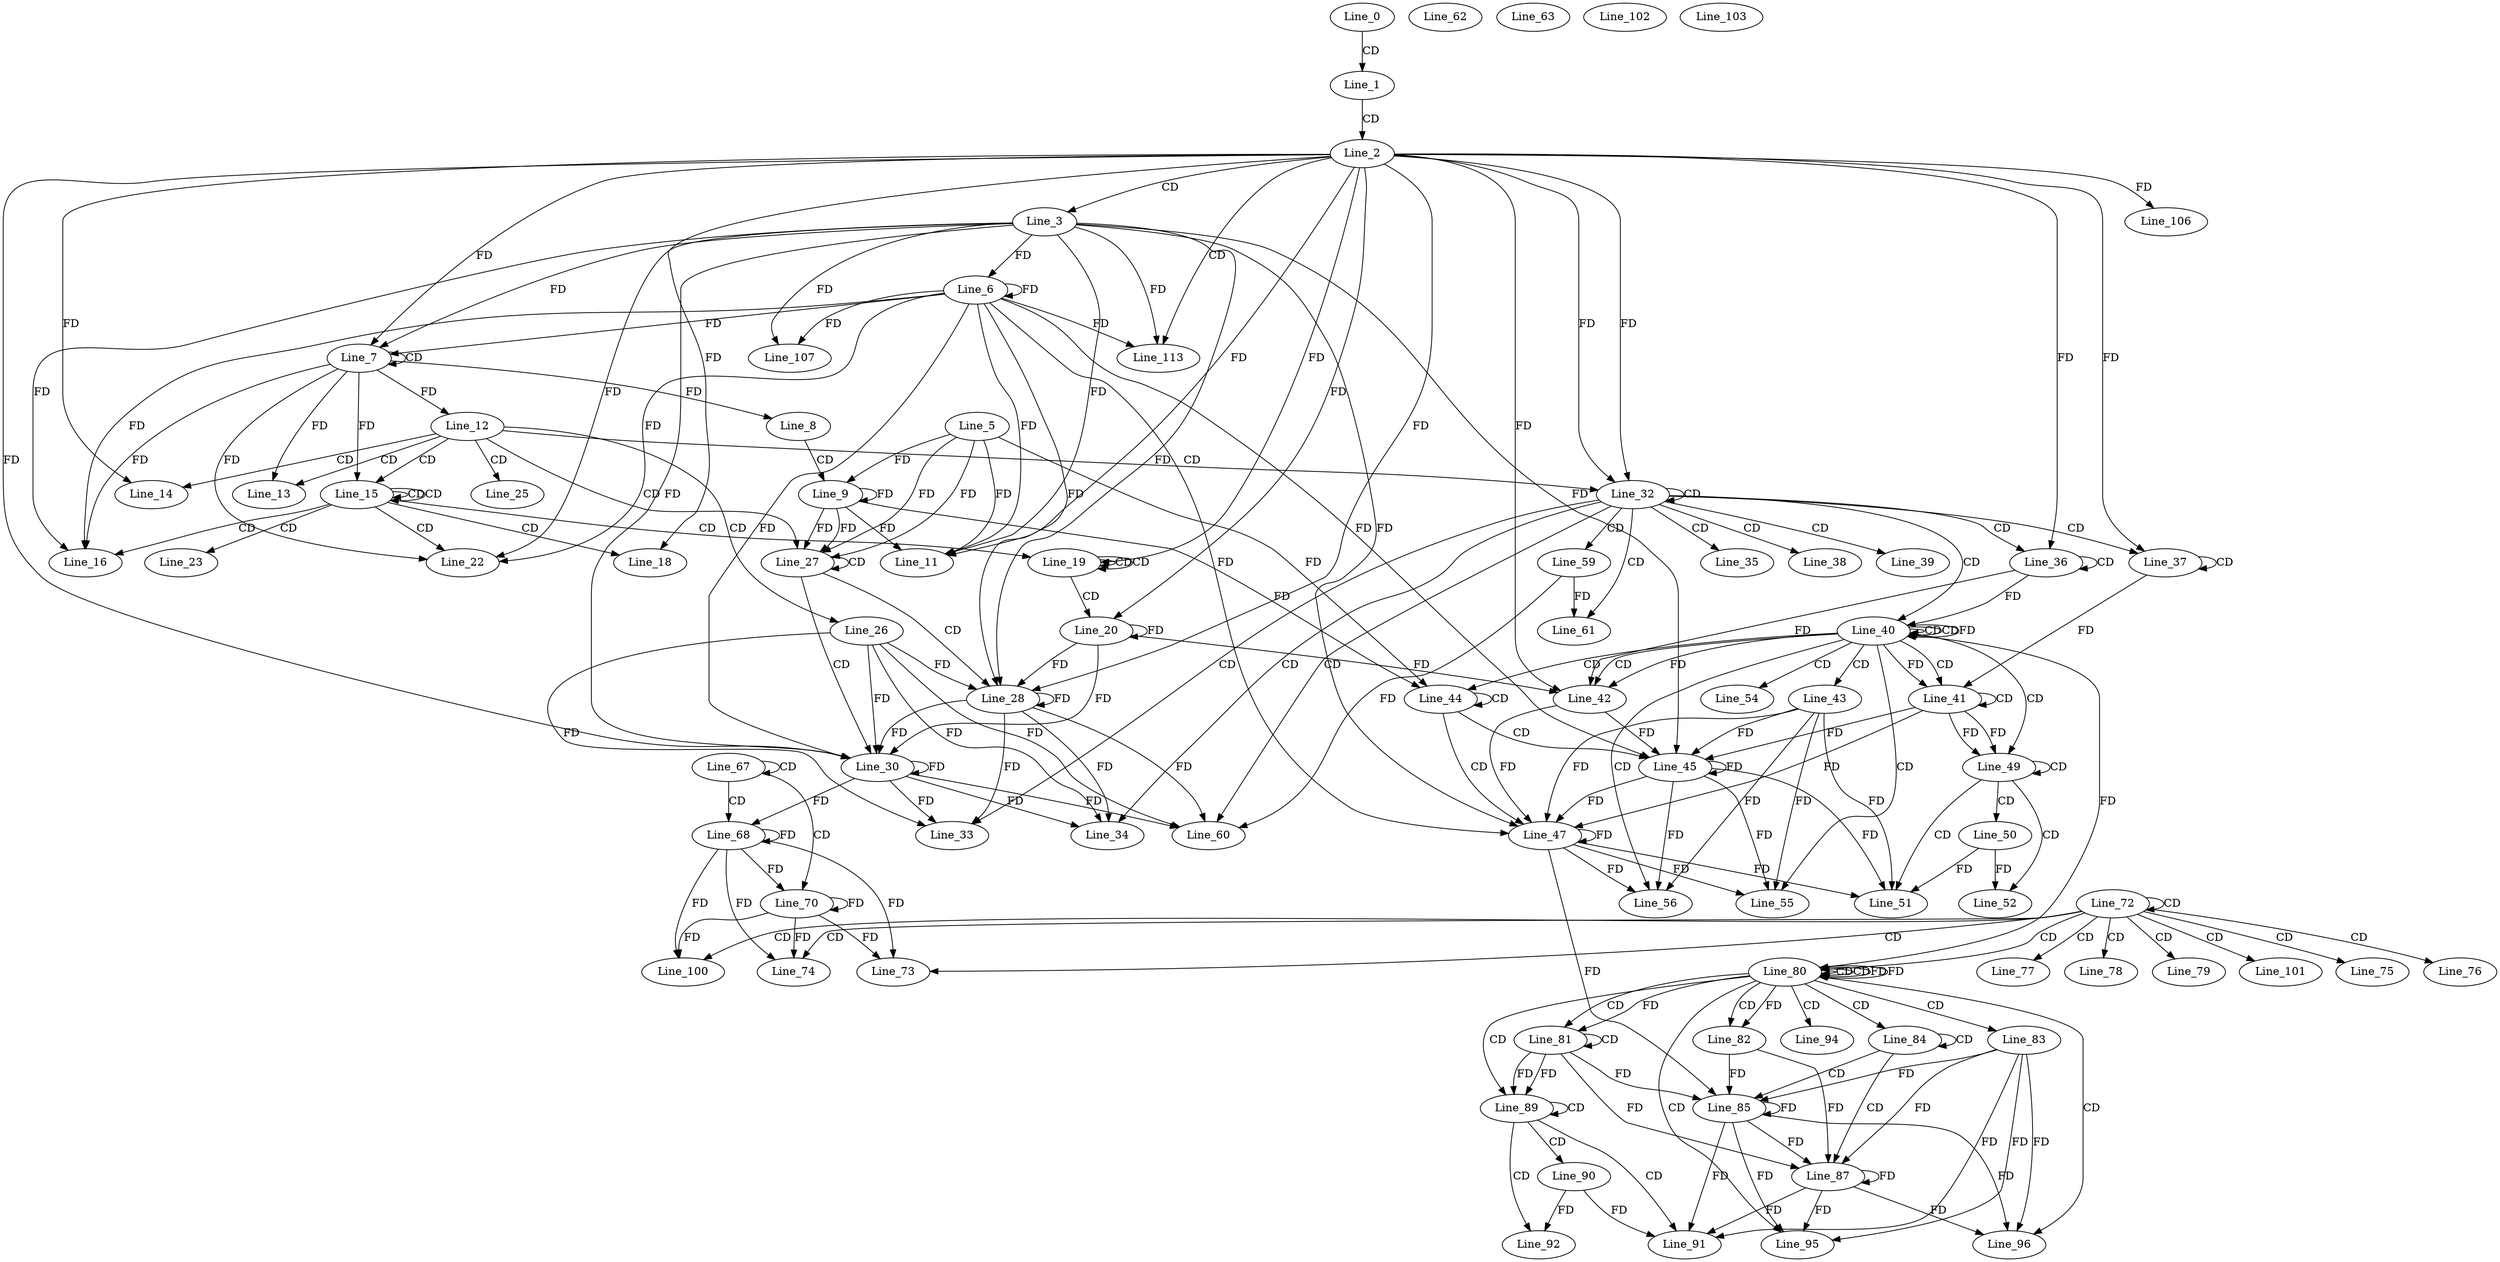 digraph G {
  Line_0;
  Line_1;
  Line_2;
  Line_3;
  Line_6;
  Line_7;
  Line_7;
  Line_8;
  Line_8;
  Line_9;
  Line_5;
  Line_11;
  Line_11;
  Line_12;
  Line_13;
  Line_13;
  Line_14;
  Line_14;
  Line_15;
  Line_15;
  Line_15;
  Line_16;
  Line_16;
  Line_18;
  Line_18;
  Line_19;
  Line_19;
  Line_19;
  Line_20;
  Line_22;
  Line_23;
  Line_25;
  Line_26;
  Line_27;
  Line_27;
  Line_28;
  Line_28;
  Line_28;
  Line_30;
  Line_30;
  Line_30;
  Line_32;
  Line_32;
  Line_33;
  Line_34;
  Line_35;
  Line_36;
  Line_36;
  Line_37;
  Line_37;
  Line_38;
  Line_39;
  Line_40;
  Line_40;
  Line_40;
  Line_40;
  Line_41;
  Line_41;
  Line_42;
  Line_42;
  Line_42;
  Line_43;
  Line_44;
  Line_44;
  Line_45;
  Line_45;
  Line_45;
  Line_47;
  Line_47;
  Line_47;
  Line_49;
  Line_49;
  Line_50;
  Line_51;
  Line_52;
  Line_54;
  Line_55;
  Line_56;
  Line_59;
  Line_60;
  Line_61;
  Line_62;
  Line_63;
  Line_67;
  Line_67;
  Line_68;
  Line_68;
  Line_68;
  Line_70;
  Line_70;
  Line_70;
  Line_72;
  Line_72;
  Line_73;
  Line_74;
  Line_75;
  Line_76;
  Line_77;
  Line_78;
  Line_79;
  Line_80;
  Line_80;
  Line_80;
  Line_80;
  Line_81;
  Line_81;
  Line_82;
  Line_82;
  Line_82;
  Line_83;
  Line_84;
  Line_84;
  Line_85;
  Line_85;
  Line_85;
  Line_87;
  Line_87;
  Line_87;
  Line_89;
  Line_89;
  Line_90;
  Line_91;
  Line_92;
  Line_94;
  Line_95;
  Line_96;
  Line_100;
  Line_101;
  Line_102;
  Line_103;
  Line_106;
  Line_107;
  Line_113;
  Line_113;
  Line_0 -> Line_1 [ label="CD" ];
  Line_1 -> Line_2 [ label="CD" ];
  Line_2 -> Line_3 [ label="CD" ];
  Line_3 -> Line_6 [ label="FD" ];
  Line_6 -> Line_6 [ label="FD" ];
  Line_7 -> Line_7 [ label="CD" ];
  Line_3 -> Line_7 [ label="FD" ];
  Line_6 -> Line_7 [ label="FD" ];
  Line_2 -> Line_7 [ label="FD" ];
  Line_7 -> Line_8 [ label="FD" ];
  Line_8 -> Line_9 [ label="CD" ];
  Line_5 -> Line_9 [ label="FD" ];
  Line_9 -> Line_9 [ label="FD" ];
  Line_3 -> Line_11 [ label="FD" ];
  Line_6 -> Line_11 [ label="FD" ];
  Line_5 -> Line_11 [ label="FD" ];
  Line_9 -> Line_11 [ label="FD" ];
  Line_2 -> Line_11 [ label="FD" ];
  Line_7 -> Line_12 [ label="FD" ];
  Line_12 -> Line_13 [ label="CD" ];
  Line_7 -> Line_13 [ label="FD" ];
  Line_12 -> Line_14 [ label="CD" ];
  Line_2 -> Line_14 [ label="FD" ];
  Line_12 -> Line_15 [ label="CD" ];
  Line_15 -> Line_15 [ label="CD" ];
  Line_15 -> Line_15 [ label="CD" ];
  Line_7 -> Line_15 [ label="FD" ];
  Line_15 -> Line_16 [ label="CD" ];
  Line_3 -> Line_16 [ label="FD" ];
  Line_6 -> Line_16 [ label="FD" ];
  Line_7 -> Line_16 [ label="FD" ];
  Line_15 -> Line_18 [ label="CD" ];
  Line_2 -> Line_18 [ label="FD" ];
  Line_15 -> Line_19 [ label="CD" ];
  Line_19 -> Line_19 [ label="CD" ];
  Line_19 -> Line_19 [ label="CD" ];
  Line_2 -> Line_19 [ label="FD" ];
  Line_19 -> Line_20 [ label="CD" ];
  Line_2 -> Line_20 [ label="FD" ];
  Line_20 -> Line_20 [ label="FD" ];
  Line_15 -> Line_22 [ label="CD" ];
  Line_3 -> Line_22 [ label="FD" ];
  Line_6 -> Line_22 [ label="FD" ];
  Line_7 -> Line_22 [ label="FD" ];
  Line_15 -> Line_23 [ label="CD" ];
  Line_12 -> Line_25 [ label="CD" ];
  Line_12 -> Line_26 [ label="CD" ];
  Line_12 -> Line_27 [ label="CD" ];
  Line_5 -> Line_27 [ label="FD" ];
  Line_9 -> Line_27 [ label="FD" ];
  Line_27 -> Line_27 [ label="CD" ];
  Line_5 -> Line_27 [ label="FD" ];
  Line_9 -> Line_27 [ label="FD" ];
  Line_27 -> Line_28 [ label="CD" ];
  Line_26 -> Line_28 [ label="FD" ];
  Line_28 -> Line_28 [ label="FD" ];
  Line_3 -> Line_28 [ label="FD" ];
  Line_6 -> Line_28 [ label="FD" ];
  Line_2 -> Line_28 [ label="FD" ];
  Line_20 -> Line_28 [ label="FD" ];
  Line_27 -> Line_30 [ label="CD" ];
  Line_26 -> Line_30 [ label="FD" ];
  Line_28 -> Line_30 [ label="FD" ];
  Line_30 -> Line_30 [ label="FD" ];
  Line_3 -> Line_30 [ label="FD" ];
  Line_6 -> Line_30 [ label="FD" ];
  Line_2 -> Line_30 [ label="FD" ];
  Line_20 -> Line_30 [ label="FD" ];
  Line_12 -> Line_32 [ label="CD" ];
  Line_2 -> Line_32 [ label="FD" ];
  Line_32 -> Line_32 [ label="CD" ];
  Line_2 -> Line_32 [ label="FD" ];
  Line_32 -> Line_33 [ label="CD" ];
  Line_26 -> Line_33 [ label="FD" ];
  Line_28 -> Line_33 [ label="FD" ];
  Line_30 -> Line_33 [ label="FD" ];
  Line_32 -> Line_34 [ label="CD" ];
  Line_26 -> Line_34 [ label="FD" ];
  Line_28 -> Line_34 [ label="FD" ];
  Line_30 -> Line_34 [ label="FD" ];
  Line_32 -> Line_35 [ label="CD" ];
  Line_32 -> Line_36 [ label="CD" ];
  Line_36 -> Line_36 [ label="CD" ];
  Line_2 -> Line_36 [ label="FD" ];
  Line_32 -> Line_37 [ label="CD" ];
  Line_37 -> Line_37 [ label="CD" ];
  Line_2 -> Line_37 [ label="FD" ];
  Line_32 -> Line_38 [ label="CD" ];
  Line_32 -> Line_39 [ label="CD" ];
  Line_32 -> Line_40 [ label="CD" ];
  Line_40 -> Line_40 [ label="CD" ];
  Line_40 -> Line_40 [ label="CD" ];
  Line_36 -> Line_40 [ label="FD" ];
  Line_40 -> Line_40 [ label="FD" ];
  Line_40 -> Line_41 [ label="CD" ];
  Line_41 -> Line_41 [ label="CD" ];
  Line_37 -> Line_41 [ label="FD" ];
  Line_40 -> Line_41 [ label="FD" ];
  Line_40 -> Line_42 [ label="CD" ];
  Line_2 -> Line_42 [ label="FD" ];
  Line_20 -> Line_42 [ label="FD" ];
  Line_36 -> Line_42 [ label="FD" ];
  Line_40 -> Line_42 [ label="FD" ];
  Line_40 -> Line_43 [ label="CD" ];
  Line_40 -> Line_44 [ label="CD" ];
  Line_44 -> Line_44 [ label="CD" ];
  Line_5 -> Line_44 [ label="FD" ];
  Line_9 -> Line_44 [ label="FD" ];
  Line_44 -> Line_45 [ label="CD" ];
  Line_43 -> Line_45 [ label="FD" ];
  Line_45 -> Line_45 [ label="FD" ];
  Line_3 -> Line_45 [ label="FD" ];
  Line_6 -> Line_45 [ label="FD" ];
  Line_42 -> Line_45 [ label="FD" ];
  Line_41 -> Line_45 [ label="FD" ];
  Line_44 -> Line_47 [ label="CD" ];
  Line_43 -> Line_47 [ label="FD" ];
  Line_45 -> Line_47 [ label="FD" ];
  Line_47 -> Line_47 [ label="FD" ];
  Line_3 -> Line_47 [ label="FD" ];
  Line_6 -> Line_47 [ label="FD" ];
  Line_42 -> Line_47 [ label="FD" ];
  Line_41 -> Line_47 [ label="FD" ];
  Line_40 -> Line_49 [ label="CD" ];
  Line_41 -> Line_49 [ label="FD" ];
  Line_49 -> Line_49 [ label="CD" ];
  Line_41 -> Line_49 [ label="FD" ];
  Line_49 -> Line_50 [ label="CD" ];
  Line_49 -> Line_51 [ label="CD" ];
  Line_50 -> Line_51 [ label="FD" ];
  Line_43 -> Line_51 [ label="FD" ];
  Line_45 -> Line_51 [ label="FD" ];
  Line_47 -> Line_51 [ label="FD" ];
  Line_49 -> Line_52 [ label="CD" ];
  Line_50 -> Line_52 [ label="FD" ];
  Line_40 -> Line_54 [ label="CD" ];
  Line_40 -> Line_55 [ label="CD" ];
  Line_43 -> Line_55 [ label="FD" ];
  Line_45 -> Line_55 [ label="FD" ];
  Line_47 -> Line_55 [ label="FD" ];
  Line_40 -> Line_56 [ label="CD" ];
  Line_43 -> Line_56 [ label="FD" ];
  Line_45 -> Line_56 [ label="FD" ];
  Line_47 -> Line_56 [ label="FD" ];
  Line_32 -> Line_59 [ label="CD" ];
  Line_32 -> Line_60 [ label="CD" ];
  Line_59 -> Line_60 [ label="FD" ];
  Line_26 -> Line_60 [ label="FD" ];
  Line_28 -> Line_60 [ label="FD" ];
  Line_30 -> Line_60 [ label="FD" ];
  Line_32 -> Line_61 [ label="CD" ];
  Line_59 -> Line_61 [ label="FD" ];
  Line_67 -> Line_67 [ label="CD" ];
  Line_67 -> Line_68 [ label="CD" ];
  Line_30 -> Line_68 [ label="FD" ];
  Line_68 -> Line_68 [ label="FD" ];
  Line_67 -> Line_70 [ label="CD" ];
  Line_68 -> Line_70 [ label="FD" ];
  Line_70 -> Line_70 [ label="FD" ];
  Line_72 -> Line_72 [ label="CD" ];
  Line_72 -> Line_73 [ label="CD" ];
  Line_68 -> Line_73 [ label="FD" ];
  Line_70 -> Line_73 [ label="FD" ];
  Line_72 -> Line_74 [ label="CD" ];
  Line_68 -> Line_74 [ label="FD" ];
  Line_70 -> Line_74 [ label="FD" ];
  Line_72 -> Line_75 [ label="CD" ];
  Line_72 -> Line_76 [ label="CD" ];
  Line_72 -> Line_77 [ label="CD" ];
  Line_72 -> Line_78 [ label="CD" ];
  Line_72 -> Line_79 [ label="CD" ];
  Line_72 -> Line_80 [ label="CD" ];
  Line_80 -> Line_80 [ label="CD" ];
  Line_40 -> Line_80 [ label="FD" ];
  Line_80 -> Line_80 [ label="CD" ];
  Line_80 -> Line_80 [ label="FD" ];
  Line_80 -> Line_81 [ label="CD" ];
  Line_81 -> Line_81 [ label="CD" ];
  Line_80 -> Line_81 [ label="FD" ];
  Line_80 -> Line_82 [ label="CD" ];
  Line_80 -> Line_82 [ label="FD" ];
  Line_80 -> Line_83 [ label="CD" ];
  Line_80 -> Line_84 [ label="CD" ];
  Line_84 -> Line_84 [ label="CD" ];
  Line_84 -> Line_85 [ label="CD" ];
  Line_83 -> Line_85 [ label="FD" ];
  Line_85 -> Line_85 [ label="FD" ];
  Line_47 -> Line_85 [ label="FD" ];
  Line_82 -> Line_85 [ label="FD" ];
  Line_81 -> Line_85 [ label="FD" ];
  Line_84 -> Line_87 [ label="CD" ];
  Line_83 -> Line_87 [ label="FD" ];
  Line_85 -> Line_87 [ label="FD" ];
  Line_87 -> Line_87 [ label="FD" ];
  Line_82 -> Line_87 [ label="FD" ];
  Line_81 -> Line_87 [ label="FD" ];
  Line_80 -> Line_89 [ label="CD" ];
  Line_81 -> Line_89 [ label="FD" ];
  Line_89 -> Line_89 [ label="CD" ];
  Line_81 -> Line_89 [ label="FD" ];
  Line_89 -> Line_90 [ label="CD" ];
  Line_89 -> Line_91 [ label="CD" ];
  Line_90 -> Line_91 [ label="FD" ];
  Line_83 -> Line_91 [ label="FD" ];
  Line_85 -> Line_91 [ label="FD" ];
  Line_87 -> Line_91 [ label="FD" ];
  Line_89 -> Line_92 [ label="CD" ];
  Line_90 -> Line_92 [ label="FD" ];
  Line_80 -> Line_94 [ label="CD" ];
  Line_80 -> Line_95 [ label="CD" ];
  Line_83 -> Line_95 [ label="FD" ];
  Line_85 -> Line_95 [ label="FD" ];
  Line_87 -> Line_95 [ label="FD" ];
  Line_80 -> Line_96 [ label="CD" ];
  Line_83 -> Line_96 [ label="FD" ];
  Line_85 -> Line_96 [ label="FD" ];
  Line_87 -> Line_96 [ label="FD" ];
  Line_72 -> Line_100 [ label="CD" ];
  Line_68 -> Line_100 [ label="FD" ];
  Line_70 -> Line_100 [ label="FD" ];
  Line_72 -> Line_101 [ label="CD" ];
  Line_2 -> Line_106 [ label="FD" ];
  Line_3 -> Line_107 [ label="FD" ];
  Line_6 -> Line_107 [ label="FD" ];
  Line_2 -> Line_113 [ label="CD" ];
  Line_3 -> Line_113 [ label="FD" ];
  Line_6 -> Line_113 [ label="FD" ];
  Line_80 -> Line_80 [ label="FD" ];
}
